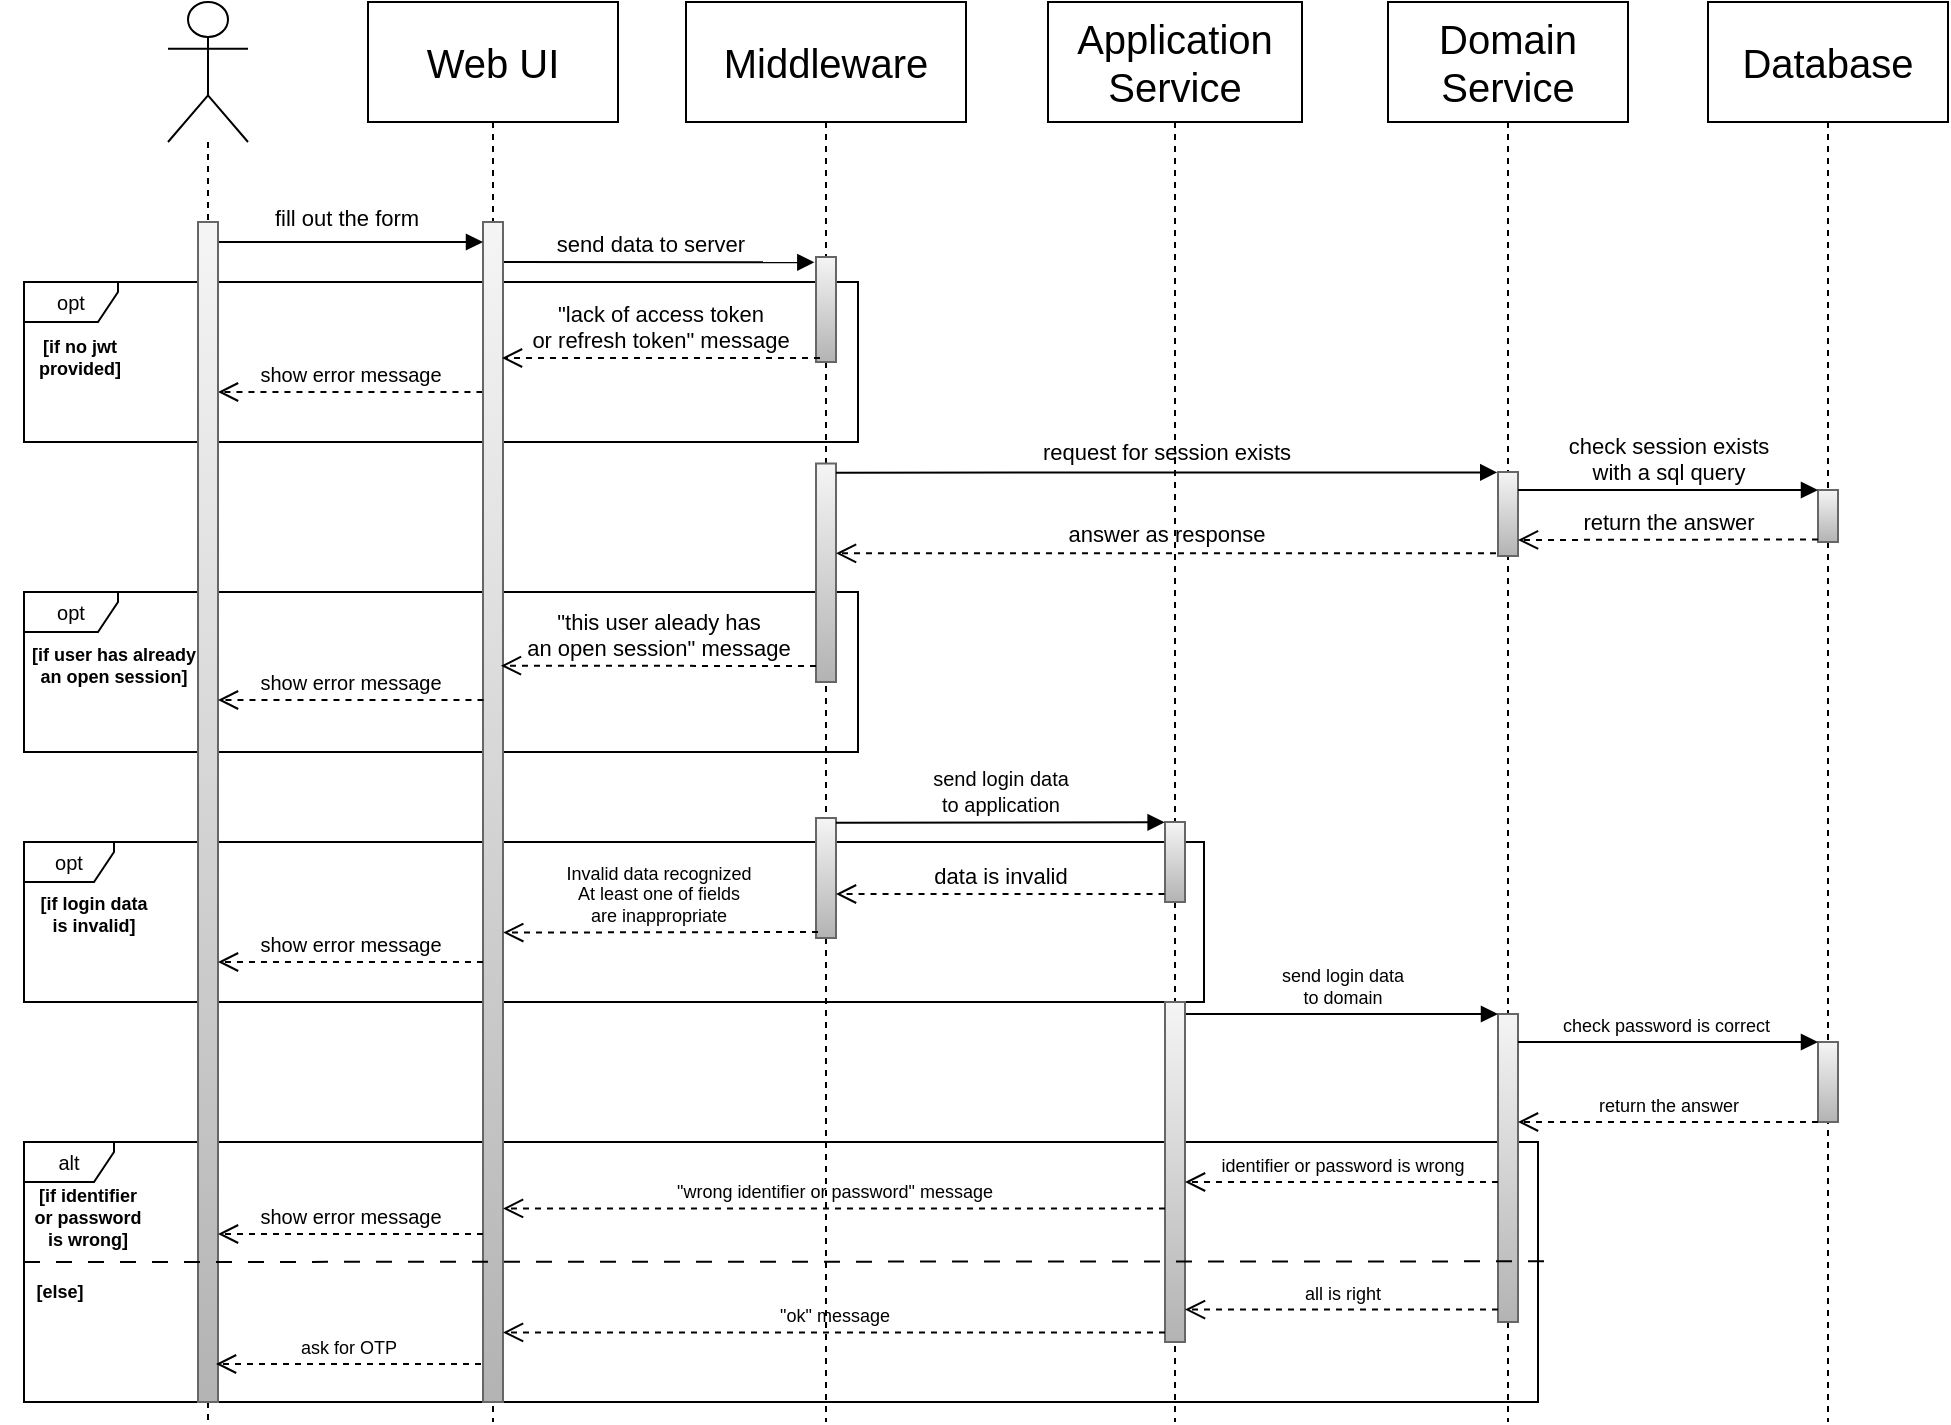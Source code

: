<mxfile>
    <diagram id="mC9fGZ57id_O2Bidpeni" name="Page-1">
        <mxGraphModel dx="914" dy="995" grid="1" gridSize="10" guides="1" tooltips="1" connect="1" arrows="1" fold="1" page="1" pageScale="1" pageWidth="850" pageHeight="1100" math="0" shadow="0">
            <root>
                <mxCell id="0"/>
                <mxCell id="1" parent="0"/>
                <mxCell id="64" value="alt" style="shape=umlFrame;whiteSpace=wrap;html=1;fontSize=10;width=45;height=20;" parent="1" vertex="1">
                    <mxGeometry x="213" y="770" width="757" height="130" as="geometry"/>
                </mxCell>
                <mxCell id="55" value="opt" style="shape=umlFrame;whiteSpace=wrap;html=1;fontSize=10;width=47;height=20;" parent="1" vertex="1">
                    <mxGeometry x="213" y="340" width="417" height="80" as="geometry"/>
                </mxCell>
                <mxCell id="56" value="opt" style="shape=umlFrame;whiteSpace=wrap;html=1;fontSize=10;width=47;height=20;" parent="1" vertex="1">
                    <mxGeometry x="213" y="495" width="417" height="80" as="geometry"/>
                </mxCell>
                <mxCell id="51" value="opt" style="shape=umlFrame;whiteSpace=wrap;html=1;fontSize=10;width=45;height=20;" parent="1" vertex="1">
                    <mxGeometry x="213" y="620" width="590" height="80" as="geometry"/>
                </mxCell>
                <mxCell id="39" value="&lt;font style=&quot;font-size: 10px;&quot;&gt;show error message&lt;/font&gt;" style="html=1;verticalAlign=bottom;endArrow=open;dashed=1;endSize=8;labelBackgroundColor=none;fontSize=11;exitX=-0.027;exitY=0.144;exitDx=0;exitDy=0;exitPerimeter=0;" parent="1" source="9" edge="1">
                    <mxGeometry x="0.005" relative="1" as="geometry">
                        <mxPoint x="440" y="395" as="sourcePoint"/>
                        <mxPoint x="310" y="395" as="targetPoint"/>
                        <mxPoint as="offset"/>
                    </mxGeometry>
                </mxCell>
                <mxCell id="2" value="" style="shape=umlLifeline;participant=umlActor;perimeter=lifelinePerimeter;whiteSpace=wrap;html=1;container=1;collapsible=0;recursiveResize=0;verticalAlign=top;spacingTop=36;outlineConnect=0;size=70;" parent="1" vertex="1">
                    <mxGeometry x="285" y="200" width="40" height="710" as="geometry"/>
                </mxCell>
                <mxCell id="3" value="&lt;font style=&quot;font-size: 20px;&quot;&gt;Web UI&lt;/font&gt;" style="shape=umlLifeline;perimeter=lifelinePerimeter;whiteSpace=wrap;html=1;container=1;collapsible=0;recursiveResize=0;outlineConnect=0;size=60;" parent="1" vertex="1">
                    <mxGeometry x="385" y="200" width="125" height="710" as="geometry"/>
                </mxCell>
                <mxCell id="10" value="&lt;font style=&quot;font-size: 11px;&quot;&gt;send data to server&lt;/font&gt;" style="html=1;verticalAlign=bottom;endArrow=block;entryX=-0.084;entryY=0.029;entryDx=0;entryDy=0;entryPerimeter=0;labelBackgroundColor=none;" parent="3" edge="1">
                    <mxGeometry width="80" relative="1" as="geometry">
                        <mxPoint x="60" y="130" as="sourcePoint"/>
                        <mxPoint x="223.16" y="130.15" as="targetPoint"/>
                    </mxGeometry>
                </mxCell>
                <mxCell id="9" value="" style="html=1;points=[];perimeter=orthogonalPerimeter;verticalAlign=middle;fillStyle=auto;rounded=0;glass=0;shadow=0;fillColor=#f5f5f5;gradientColor=#b3b3b3;strokeColor=#666666;" parent="3" vertex="1">
                    <mxGeometry x="57.5" y="110" width="10" height="590" as="geometry"/>
                </mxCell>
                <mxCell id="4" value="&lt;font style=&quot;&quot;&gt;&lt;font style=&quot;font-size: 20px;&quot;&gt;Middleware&lt;/font&gt;&lt;br&gt;&lt;/font&gt;" style="shape=umlLifeline;perimeter=lifelinePerimeter;whiteSpace=wrap;html=1;container=1;collapsible=0;recursiveResize=0;outlineConnect=0;size=60;" parent="1" vertex="1">
                    <mxGeometry x="544" y="200" width="140" height="710" as="geometry"/>
                </mxCell>
                <mxCell id="73" value="" style="html=1;points=[];perimeter=orthogonalPerimeter;fontSize=11;fillColor=#f5f5f5;gradientColor=#b3b3b3;strokeColor=#666666;" parent="4" vertex="1">
                    <mxGeometry x="65" y="127.5" width="10" height="52.5" as="geometry"/>
                </mxCell>
                <mxCell id="74" value="" style="html=1;points=[];perimeter=orthogonalPerimeter;fontSize=11;fillColor=#f5f5f5;gradientColor=#b3b3b3;strokeColor=#666666;" parent="4" vertex="1">
                    <mxGeometry x="65" y="230.75" width="10" height="109.25" as="geometry"/>
                </mxCell>
                <mxCell id="76" value="" style="html=1;points=[];perimeter=orthogonalPerimeter;fontSize=11;fillColor=#f5f5f5;gradientColor=#b3b3b3;strokeColor=#666666;" parent="4" vertex="1">
                    <mxGeometry x="65" y="408" width="10" height="60" as="geometry"/>
                </mxCell>
                <mxCell id="5" value="&lt;span style=&quot;font-size: 20px;&quot;&gt;Domain&lt;br&gt;Service&lt;br&gt;&lt;/span&gt;" style="shape=umlLifeline;perimeter=lifelinePerimeter;whiteSpace=wrap;html=1;container=1;collapsible=0;recursiveResize=0;outlineConnect=0;size=60;" parent="1" vertex="1">
                    <mxGeometry x="895" y="200" width="120" height="710" as="geometry"/>
                </mxCell>
                <mxCell id="58" value="" style="html=1;points=[];perimeter=orthogonalPerimeter;fontSize=9;fillColor=#f5f5f5;gradientColor=#b3b3b3;strokeColor=#666666;" parent="5" vertex="1">
                    <mxGeometry x="55" y="506" width="10" height="154" as="geometry"/>
                </mxCell>
                <mxCell id="6" value="&lt;font style=&quot;font-size: 11px;&quot;&gt;fill out the form&lt;/font&gt;" style="html=1;verticalAlign=bottom;endArrow=block;fontSize=22;labelBackgroundColor=none;" parent="1" target="9" edge="1">
                    <mxGeometry width="80" relative="1" as="geometry">
                        <mxPoint x="305" y="320" as="sourcePoint"/>
                        <mxPoint x="435" y="320" as="targetPoint"/>
                        <Array as="points"/>
                        <mxPoint as="offset"/>
                    </mxGeometry>
                </mxCell>
                <mxCell id="8" value="&lt;font style=&quot;font-size: 20px;&quot;&gt;Application Service&lt;/font&gt;" style="shape=umlLifeline;perimeter=lifelinePerimeter;whiteSpace=wrap;html=1;container=1;collapsible=0;recursiveResize=0;outlineConnect=0;size=60;" parent="1" vertex="1">
                    <mxGeometry x="725" y="200" width="127" height="710" as="geometry"/>
                </mxCell>
                <mxCell id="48" value="" style="html=1;points=[];perimeter=orthogonalPerimeter;fontSize=11;fillColor=#f5f5f5;gradientColor=#b3b3b3;strokeColor=#666666;" parent="8" vertex="1">
                    <mxGeometry x="58.5" y="500" width="10" height="170" as="geometry"/>
                </mxCell>
                <mxCell id="68" value="&quot;wrong identifier or password&quot; message" style="html=1;verticalAlign=bottom;endArrow=open;dashed=1;endSize=8;labelBackgroundColor=none;fontSize=9;" parent="8" edge="1">
                    <mxGeometry x="0.002" relative="1" as="geometry">
                        <mxPoint x="58.5" y="603.23" as="sourcePoint"/>
                        <mxPoint x="-272.5" y="603.23" as="targetPoint"/>
                        <mxPoint as="offset"/>
                    </mxGeometry>
                </mxCell>
                <mxCell id="72" value="" style="html=1;points=[];perimeter=orthogonalPerimeter;fontSize=11;fillColor=#f5f5f5;gradientColor=#b3b3b3;strokeColor=#666666;" parent="8" vertex="1">
                    <mxGeometry x="58.5" y="410" width="10" height="40" as="geometry"/>
                </mxCell>
                <mxCell id="19" value="&lt;span style=&quot;font-size: 11px;&quot;&gt;answer as response&lt;/span&gt;" style="html=1;verticalAlign=bottom;endArrow=open;dashed=1;endSize=8;fontSize=14;exitX=-0.1;exitY=0.952;exitDx=0;exitDy=0;exitPerimeter=0;labelBackgroundColor=none;" parent="1" edge="1">
                    <mxGeometry x="-0.001" relative="1" as="geometry">
                        <mxPoint x="619" y="475.64" as="targetPoint"/>
                        <mxPoint x="949" y="475.64" as="sourcePoint"/>
                        <mxPoint as="offset"/>
                    </mxGeometry>
                </mxCell>
                <mxCell id="24" value="Invalid data recognized&lt;br&gt;At least one of fields&lt;br&gt;are inappropriate" style="html=1;verticalAlign=bottom;endArrow=open;dashed=1;endSize=8;fontSize=9;labelBackgroundColor=none;entryX=1.012;entryY=0.638;entryDx=0;entryDy=0;entryPerimeter=0;" parent="1" edge="1">
                    <mxGeometry x="0.015" relative="1" as="geometry">
                        <mxPoint x="610" y="665" as="sourcePoint"/>
                        <mxPoint x="452.62" y="665.28" as="targetPoint"/>
                        <mxPoint as="offset"/>
                    </mxGeometry>
                </mxCell>
                <mxCell id="28" value="" style="html=1;points=[];perimeter=orthogonalPerimeter;fillColor=#f5f5f5;gradientColor=#b3b3b3;strokeColor=#666666;" parent="1" vertex="1">
                    <mxGeometry x="300" y="310" width="10" height="590" as="geometry"/>
                </mxCell>
                <mxCell id="31" value="&lt;span style=&quot;font-size: 10px;&quot;&gt;send login data &lt;br&gt;to application&lt;br&gt;&lt;/span&gt;" style="html=1;verticalAlign=bottom;endArrow=block;labelBackgroundColor=none;entryX=-0.02;entryY=0.004;entryDx=0;entryDy=0;entryPerimeter=0;" parent="1" target="72" edge="1">
                    <mxGeometry x="-0.003" width="80" relative="1" as="geometry">
                        <mxPoint x="619" y="610.4" as="sourcePoint"/>
                        <mxPoint x="780" y="610" as="targetPoint"/>
                        <mxPoint as="offset"/>
                    </mxGeometry>
                </mxCell>
                <mxCell id="34" value="&lt;font style=&quot;font-size: 20px;&quot;&gt;Database&lt;/font&gt;" style="shape=umlLifeline;perimeter=lifelinePerimeter;whiteSpace=wrap;html=1;container=1;collapsible=0;recursiveResize=0;outlineConnect=0;fontSize=13;size=60;" parent="1" vertex="1">
                    <mxGeometry x="1055" y="200" width="120" height="710" as="geometry"/>
                </mxCell>
                <mxCell id="45" value="" style="html=1;points=[];perimeter=orthogonalPerimeter;fontSize=11;fillColor=#f5f5f5;gradientColor=#b3b3b3;strokeColor=#666666;" parent="34" vertex="1">
                    <mxGeometry x="55" y="244" width="10" height="26" as="geometry"/>
                </mxCell>
                <mxCell id="61" value="" style="html=1;points=[];perimeter=orthogonalPerimeter;fontSize=9;fillColor=#f5f5f5;gradientColor=#b3b3b3;strokeColor=#666666;" parent="34" vertex="1">
                    <mxGeometry x="55" y="520" width="10" height="40" as="geometry"/>
                </mxCell>
                <mxCell id="37" value="[if no jwt&#10;provided]" style="text;align=center;fontStyle=1;verticalAlign=middle;spacingLeft=3;spacingRight=3;strokeColor=none;rotatable=0;points=[[0,0.5],[1,0.5]];portConstraint=eastwest;fontSize=9;" parent="1" vertex="1">
                    <mxGeometry x="201" y="364" width="80" height="27" as="geometry"/>
                </mxCell>
                <mxCell id="38" value="&quot;lack of access token&lt;br&gt;or refresh token&quot; message" style="html=1;verticalAlign=bottom;endArrow=open;dashed=1;endSize=8;fontSize=11;labelBackgroundColor=none;" parent="1" edge="1">
                    <mxGeometry x="0.004" relative="1" as="geometry">
                        <mxPoint x="611" y="378" as="sourcePoint"/>
                        <mxPoint x="452" y="378" as="targetPoint"/>
                        <mxPoint as="offset"/>
                    </mxGeometry>
                </mxCell>
                <mxCell id="41" value="&lt;font style=&quot;font-size: 10px;&quot;&gt;show error message&lt;/font&gt;" style="html=1;verticalAlign=bottom;endArrow=open;dashed=1;endSize=8;labelBackgroundColor=none;fontSize=11;exitX=0.024;exitY=0.405;exitDx=0;exitDy=0;exitPerimeter=0;" parent="1" source="9" edge="1">
                    <mxGeometry x="0.005" relative="1" as="geometry">
                        <mxPoint x="440" y="549" as="sourcePoint"/>
                        <mxPoint x="310.0" y="549" as="targetPoint"/>
                        <mxPoint as="offset"/>
                    </mxGeometry>
                </mxCell>
                <mxCell id="42" value="[if user has already&#10;an open session]" style="text;align=center;fontStyle=1;verticalAlign=middle;spacingLeft=3;spacingRight=3;strokeColor=none;rotatable=0;points=[[0,0.5],[1,0.5]];portConstraint=eastwest;fontSize=9;" parent="1" vertex="1">
                    <mxGeometry x="218" y="518" width="80" height="27" as="geometry"/>
                </mxCell>
                <mxCell id="43" value="&quot;this user aleady has &lt;br&gt;an open session&quot; message" style="html=1;verticalAlign=bottom;endArrow=open;dashed=1;endSize=8;fontSize=11;labelBackgroundColor=none;entryX=0.896;entryY=0.376;entryDx=0;entryDy=0;entryPerimeter=0;" parent="1" target="9" edge="1">
                    <mxGeometry x="0.004" relative="1" as="geometry">
                        <mxPoint x="609" y="532" as="sourcePoint"/>
                        <mxPoint x="450" y="532" as="targetPoint"/>
                        <mxPoint as="offset"/>
                    </mxGeometry>
                </mxCell>
                <mxCell id="17" value="" style="html=1;points=[];perimeter=orthogonalPerimeter;rounded=0;shadow=0;glass=0;sketch=0;fillStyle=auto;fontSize=14;fillColor=#f5f5f5;gradientColor=#b3b3b3;strokeColor=#666666;" parent="1" vertex="1">
                    <mxGeometry x="950" y="435" width="10" height="42" as="geometry"/>
                </mxCell>
                <mxCell id="18" value="&lt;font style=&quot;font-size: 11px;&quot;&gt;request for session exists&lt;/font&gt;" style="html=1;verticalAlign=bottom;endArrow=block;entryX=-0.038;entryY=0.005;fontSize=14;entryDx=0;entryDy=0;entryPerimeter=0;labelBackgroundColor=none;" parent="1" target="17" edge="1">
                    <mxGeometry relative="1" as="geometry">
                        <mxPoint x="619" y="435.35" as="sourcePoint"/>
                        <mxPoint x="967" y="380" as="targetPoint"/>
                    </mxGeometry>
                </mxCell>
                <mxCell id="46" value="check session exists&lt;br&gt;with a sql query" style="html=1;verticalAlign=bottom;endArrow=block;entryX=0;entryY=0;labelBackgroundColor=none;fontSize=11;" parent="1" target="45" edge="1">
                    <mxGeometry relative="1" as="geometry">
                        <mxPoint x="960" y="444" as="sourcePoint"/>
                    </mxGeometry>
                </mxCell>
                <mxCell id="47" value="return the answer" style="html=1;verticalAlign=bottom;endArrow=open;dashed=1;endSize=8;exitX=0;exitY=0.95;labelBackgroundColor=none;fontSize=11;" parent="1" source="45" edge="1">
                    <mxGeometry relative="1" as="geometry">
                        <mxPoint x="960" y="469" as="targetPoint"/>
                    </mxGeometry>
                </mxCell>
                <mxCell id="49" value="data is invalid" style="html=1;verticalAlign=bottom;endArrow=open;dashed=1;endSize=8;labelBackgroundColor=none;fontSize=11;exitX=-0.023;exitY=0.97;exitDx=0;exitDy=0;exitPerimeter=0;" parent="1" edge="1">
                    <mxGeometry relative="1" as="geometry">
                        <mxPoint x="783.27" y="646" as="sourcePoint"/>
                        <mxPoint x="619" y="646" as="targetPoint"/>
                    </mxGeometry>
                </mxCell>
                <mxCell id="53" value="[if login data&#10;is invalid]" style="text;align=center;fontStyle=1;verticalAlign=middle;spacingLeft=3;spacingRight=3;strokeColor=none;rotatable=0;points=[[0,0.5],[1,0.5]];portConstraint=eastwest;fontSize=9;" parent="1" vertex="1">
                    <mxGeometry x="208" y="643" width="80" height="26" as="geometry"/>
                </mxCell>
                <mxCell id="54" value="&lt;font style=&quot;font-size: 10px;&quot;&gt;show error message&lt;/font&gt;" style="html=1;verticalAlign=bottom;endArrow=open;dashed=1;endSize=8;labelBackgroundColor=none;fontSize=11;exitX=-0.001;exitY=0.675;exitDx=0;exitDy=0;exitPerimeter=0;" parent="1" edge="1">
                    <mxGeometry x="0.005" relative="1" as="geometry">
                        <mxPoint x="442.49" y="680" as="sourcePoint"/>
                        <mxPoint x="310" y="680" as="targetPoint"/>
                        <mxPoint as="offset"/>
                    </mxGeometry>
                </mxCell>
                <mxCell id="59" value="send login data&lt;br&gt;to domain" style="html=1;verticalAlign=bottom;endArrow=block;entryX=0;entryY=0;labelBackgroundColor=none;fontSize=9;" parent="1" target="58" edge="1">
                    <mxGeometry relative="1" as="geometry">
                        <mxPoint x="794" y="706" as="sourcePoint"/>
                    </mxGeometry>
                </mxCell>
                <mxCell id="60" value="all is right" style="html=1;verticalAlign=bottom;endArrow=open;dashed=1;endSize=8;exitX=0;exitY=0.95;labelBackgroundColor=none;fontSize=9;" parent="1" edge="1">
                    <mxGeometry relative="1" as="geometry">
                        <mxPoint x="793.5" y="853.8" as="targetPoint"/>
                        <mxPoint x="950.0" y="853.8" as="sourcePoint"/>
                    </mxGeometry>
                </mxCell>
                <mxCell id="62" value="check password is correct&amp;nbsp;" style="html=1;verticalAlign=bottom;endArrow=block;entryX=0;entryY=0;labelBackgroundColor=none;fontSize=9;" parent="1" target="61" edge="1">
                    <mxGeometry relative="1" as="geometry">
                        <mxPoint x="960" y="720" as="sourcePoint"/>
                    </mxGeometry>
                </mxCell>
                <mxCell id="63" value="return the answer" style="html=1;verticalAlign=bottom;endArrow=open;dashed=1;endSize=8;labelBackgroundColor=none;fontSize=9;" parent="1" source="61" edge="1">
                    <mxGeometry relative="1" as="geometry">
                        <mxPoint x="960" y="760" as="targetPoint"/>
                    </mxGeometry>
                </mxCell>
                <mxCell id="65" value="identifier or password is wrong" style="html=1;verticalAlign=bottom;endArrow=open;dashed=1;endSize=8;labelBackgroundColor=none;fontSize=9;" parent="1" target="48" edge="1">
                    <mxGeometry x="0.002" relative="1" as="geometry">
                        <mxPoint x="950" y="790" as="sourcePoint"/>
                        <mxPoint x="870" y="790" as="targetPoint"/>
                        <mxPoint as="offset"/>
                    </mxGeometry>
                </mxCell>
                <mxCell id="66" value="" style="endArrow=none;dashed=1;html=1;labelBackgroundColor=none;fontSize=9;entryX=1;entryY=0.459;entryDx=0;entryDy=0;entryPerimeter=0;dashPattern=8 8;" parent="1" edge="1">
                    <mxGeometry width="50" height="50" relative="1" as="geometry">
                        <mxPoint x="213" y="830" as="sourcePoint"/>
                        <mxPoint x="973" y="829.67" as="targetPoint"/>
                    </mxGeometry>
                </mxCell>
                <mxCell id="67" value="[if&amp;nbsp;&lt;span style=&quot;&quot;&gt;identifier or password is wrong&lt;/span&gt;]" style="text;html=1;strokeColor=none;fillColor=none;align=center;verticalAlign=middle;whiteSpace=wrap;rounded=0;fontSize=9;fontStyle=1" parent="1" vertex="1">
                    <mxGeometry x="215" y="793" width="60" height="30" as="geometry"/>
                </mxCell>
                <mxCell id="69" value="&lt;span style=&quot;font-size: 10px;&quot;&gt;show error message&lt;/span&gt;" style="html=1;verticalAlign=bottom;endArrow=open;dashed=1;endSize=8;labelBackgroundColor=none;fontSize=9;" parent="1" edge="1">
                    <mxGeometry x="0.006" relative="1" as="geometry">
                        <mxPoint x="442.5" y="816" as="sourcePoint"/>
                        <mxPoint x="310" y="816" as="targetPoint"/>
                        <mxPoint as="offset"/>
                    </mxGeometry>
                </mxCell>
                <mxCell id="70" value="&quot;ok&quot; message" style="html=1;verticalAlign=bottom;endArrow=open;dashed=1;endSize=8;labelBackgroundColor=none;fontSize=9;" parent="1" edge="1">
                    <mxGeometry relative="1" as="geometry">
                        <mxPoint x="783.5" y="865.23" as="sourcePoint"/>
                        <mxPoint x="452.5" y="865.23" as="targetPoint"/>
                    </mxGeometry>
                </mxCell>
                <mxCell id="71" value="ask for OTP" style="html=1;verticalAlign=bottom;endArrow=open;dashed=1;endSize=8;labelBackgroundColor=none;fontSize=9;" parent="1" edge="1">
                    <mxGeometry relative="1" as="geometry">
                        <mxPoint x="441.5" y="881" as="sourcePoint"/>
                        <mxPoint x="309" y="881" as="targetPoint"/>
                    </mxGeometry>
                </mxCell>
                <mxCell id="77" value="[else]" style="text;html=1;strokeColor=none;fillColor=none;align=center;verticalAlign=middle;whiteSpace=wrap;rounded=0;fontSize=9;fontStyle=1" parent="1" vertex="1">
                    <mxGeometry x="201" y="830" width="60" height="30" as="geometry"/>
                </mxCell>
            </root>
        </mxGraphModel>
    </diagram>
</mxfile>
